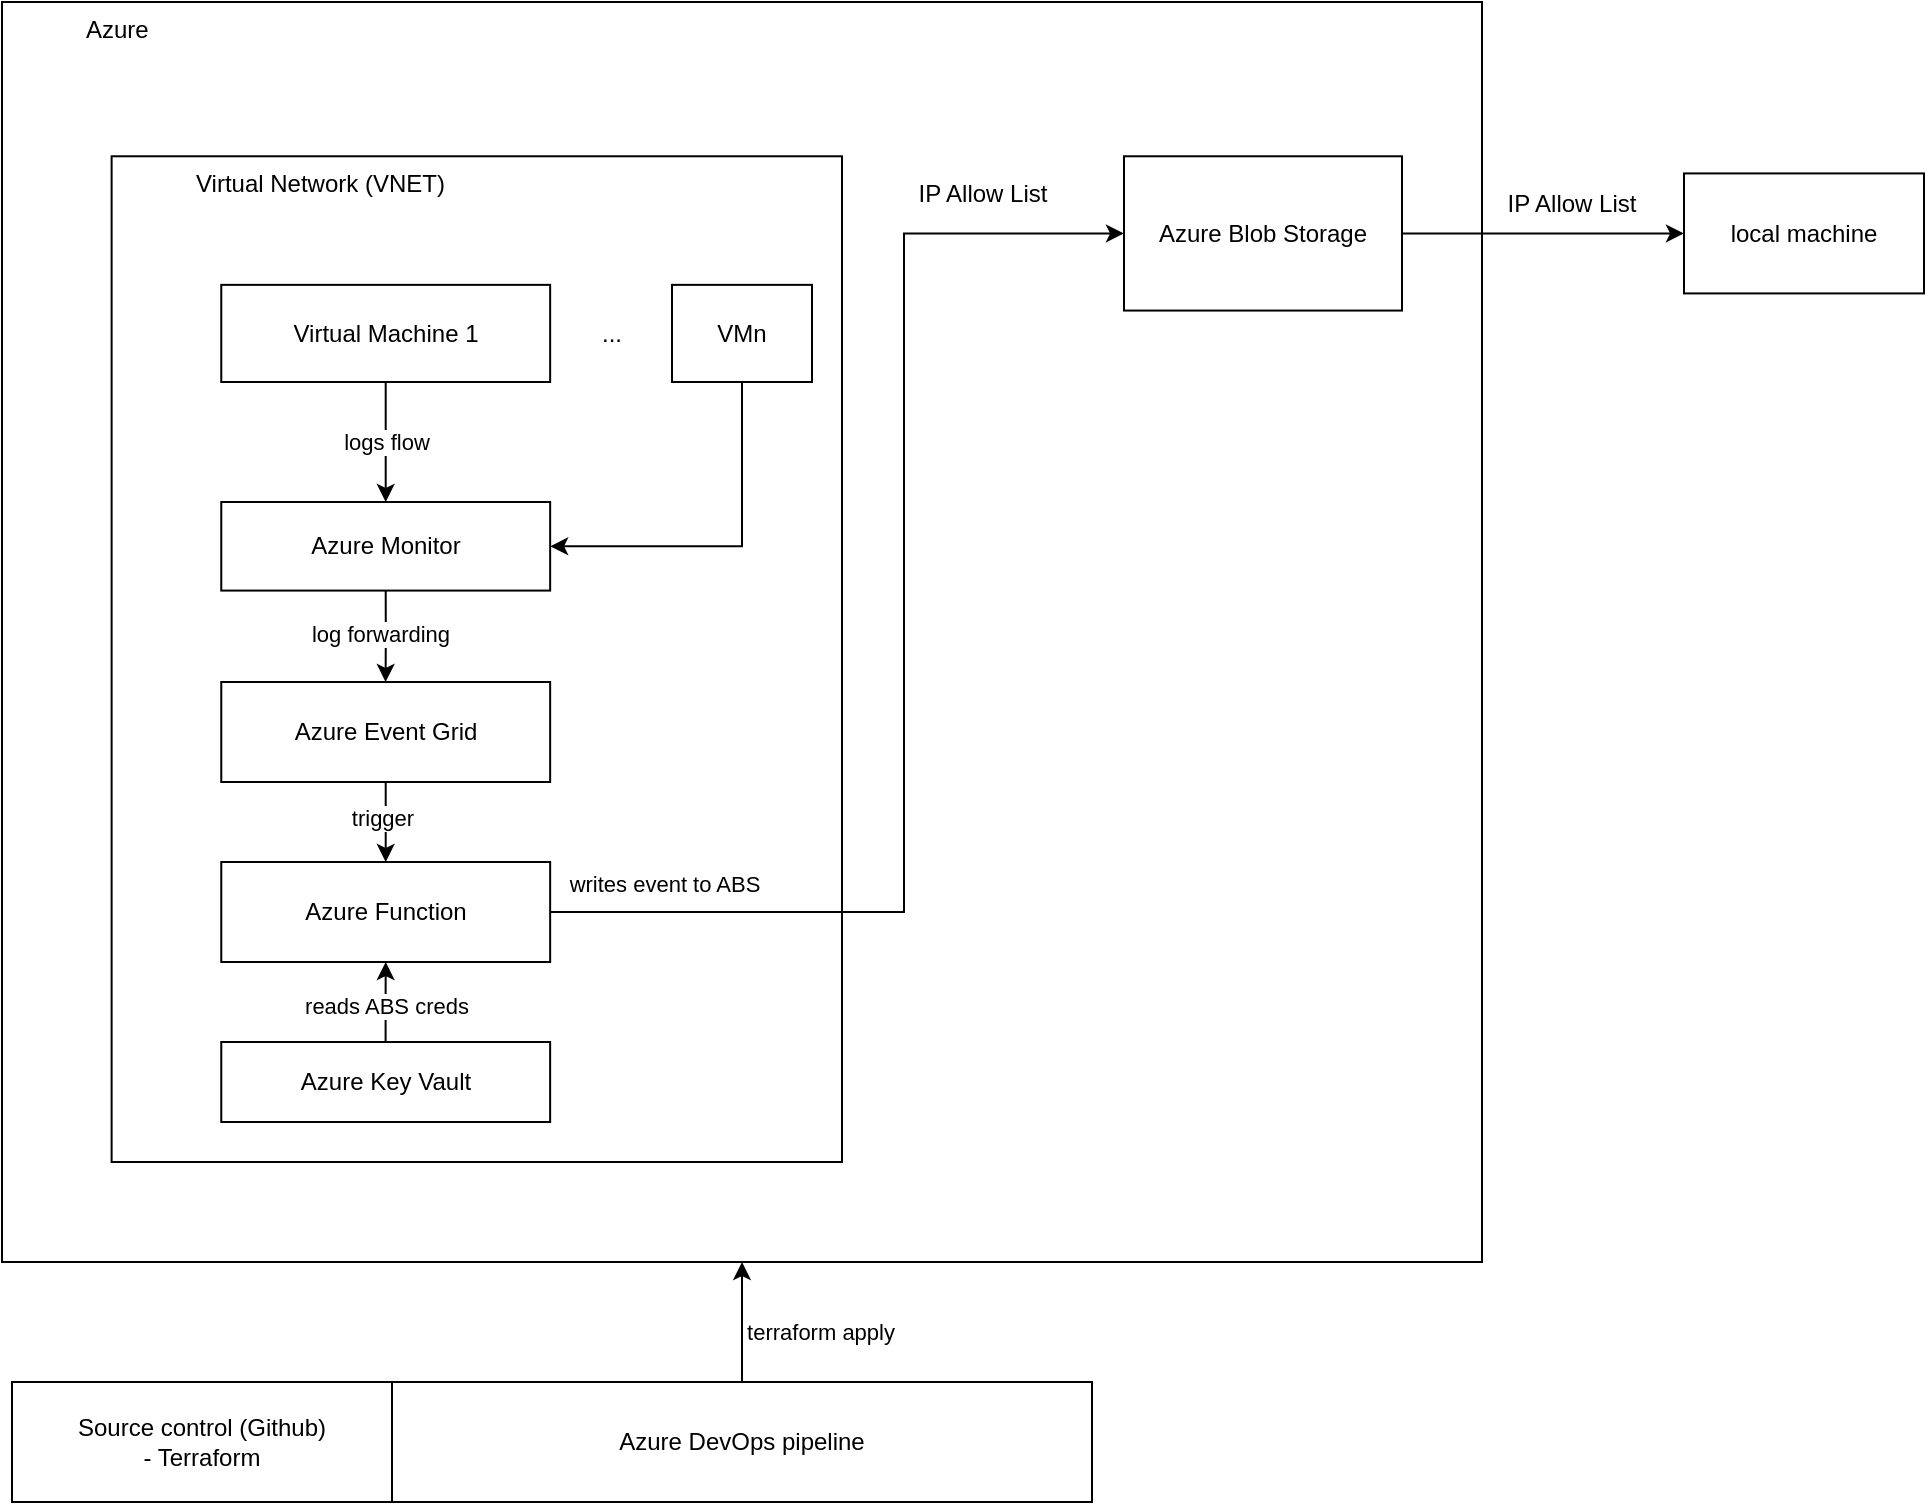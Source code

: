 <mxfile version="22.1.18" type="device">
  <diagram name="Page-1" id="PTI9X7io7suzHnXjvNAK">
    <mxGraphModel dx="1434" dy="765" grid="1" gridSize="10" guides="1" tooltips="1" connect="1" arrows="1" fold="1" page="1" pageScale="1" pageWidth="1100" pageHeight="850" math="0" shadow="0">
      <root>
        <mxCell id="0" />
        <mxCell id="1" parent="0" />
        <mxCell id="uQxak8dZ4lXUU8k6ive8-18" value="" style="group" parent="1" vertex="1" connectable="0">
          <mxGeometry x="59" y="40" width="740" height="630" as="geometry" />
        </mxCell>
        <mxCell id="uQxak8dZ4lXUU8k6ive8-17" value="&lt;blockquote style=&quot;margin: 0 0 0 40px; border: none; padding: 0px;&quot;&gt;Azure&lt;/blockquote&gt;" style="rounded=0;whiteSpace=wrap;html=1;verticalAlign=top;align=left;" parent="uQxak8dZ4lXUU8k6ive8-18" vertex="1">
          <mxGeometry width="740" height="630" as="geometry" />
        </mxCell>
        <mxCell id="uQxak8dZ4lXUU8k6ive8-4" value="&lt;blockquote style=&quot;margin: 0 0 0 40px; border: none; padding: 0px;&quot;&gt;Virtual Network (VNET)&lt;/blockquote&gt;" style="rounded=0;whiteSpace=wrap;html=1;align=left;horizontal=1;verticalAlign=top;" parent="uQxak8dZ4lXUU8k6ive8-18" vertex="1">
          <mxGeometry x="54.81" y="77.14" width="365.19" height="502.86" as="geometry" />
        </mxCell>
        <mxCell id="mPHpxzdVzJ9k4Jq0Hz0W-3" style="edgeStyle=orthogonalEdgeStyle;rounded=0;orthogonalLoop=1;jettySize=auto;html=1;exitX=0.5;exitY=1;exitDx=0;exitDy=0;entryX=0.5;entryY=0;entryDx=0;entryDy=0;" edge="1" parent="uQxak8dZ4lXUU8k6ive8-18" source="uQxak8dZ4lXUU8k6ive8-1" target="uQxak8dZ4lXUU8k6ive8-11">
          <mxGeometry relative="1" as="geometry" />
        </mxCell>
        <mxCell id="mPHpxzdVzJ9k4Jq0Hz0W-4" value="logs flow" style="edgeLabel;html=1;align=center;verticalAlign=middle;resizable=0;points=[];" vertex="1" connectable="0" parent="mPHpxzdVzJ9k4Jq0Hz0W-3">
          <mxGeometry relative="1" as="geometry">
            <mxPoint as="offset" />
          </mxGeometry>
        </mxCell>
        <mxCell id="uQxak8dZ4lXUU8k6ive8-1" value="Virtual Machine 1" style="rounded=0;whiteSpace=wrap;html=1;" parent="uQxak8dZ4lXUU8k6ive8-18" vertex="1">
          <mxGeometry x="109.63" y="141.43" width="164.444" height="48.57" as="geometry" />
        </mxCell>
        <mxCell id="uQxak8dZ4lXUU8k6ive8-2" value="Azure Blob Storage" style="rounded=0;whiteSpace=wrap;html=1;" parent="uQxak8dZ4lXUU8k6ive8-18" vertex="1">
          <mxGeometry x="561" y="77.14" width="139" height="77.14" as="geometry" />
        </mxCell>
        <mxCell id="uQxak8dZ4lXUU8k6ive8-9" style="edgeStyle=orthogonalEdgeStyle;rounded=0;orthogonalLoop=1;jettySize=auto;html=1;exitX=1;exitY=0.5;exitDx=0;exitDy=0;entryX=0;entryY=0.5;entryDx=0;entryDy=0;" parent="uQxak8dZ4lXUU8k6ive8-18" source="uQxak8dZ4lXUU8k6ive8-14" target="uQxak8dZ4lXUU8k6ive8-2" edge="1">
          <mxGeometry relative="1" as="geometry">
            <mxPoint x="575.556" y="180" as="sourcePoint" />
            <Array as="points">
              <mxPoint x="451" y="455" />
              <mxPoint x="451" y="116" />
            </Array>
          </mxGeometry>
        </mxCell>
        <mxCell id="mPHpxzdVzJ9k4Jq0Hz0W-14" value="writes event to ABS" style="edgeLabel;html=1;align=center;verticalAlign=middle;resizable=0;points=[];" vertex="1" connectable="0" parent="uQxak8dZ4lXUU8k6ive8-9">
          <mxGeometry x="-0.046" y="-3" relative="1" as="geometry">
            <mxPoint x="-123" y="107" as="offset" />
          </mxGeometry>
        </mxCell>
        <mxCell id="uQxak8dZ4lXUU8k6ive8-10" value="IP Allow List" style="text;html=1;strokeColor=none;fillColor=none;align=center;verticalAlign=middle;whiteSpace=wrap;rounded=0;" parent="uQxak8dZ4lXUU8k6ive8-18" vertex="1">
          <mxGeometry x="428.997" y="77.143" width="123.333" height="38.571" as="geometry" />
        </mxCell>
        <mxCell id="mPHpxzdVzJ9k4Jq0Hz0W-6" style="edgeStyle=orthogonalEdgeStyle;rounded=0;orthogonalLoop=1;jettySize=auto;html=1;exitX=0.5;exitY=1;exitDx=0;exitDy=0;" edge="1" parent="uQxak8dZ4lXUU8k6ive8-18" source="uQxak8dZ4lXUU8k6ive8-11" target="mPHpxzdVzJ9k4Jq0Hz0W-5">
          <mxGeometry relative="1" as="geometry" />
        </mxCell>
        <mxCell id="mPHpxzdVzJ9k4Jq0Hz0W-7" value="log forwarding" style="edgeLabel;html=1;align=center;verticalAlign=middle;resizable=0;points=[];" vertex="1" connectable="0" parent="mPHpxzdVzJ9k4Jq0Hz0W-6">
          <mxGeometry x="-0.052" y="-3" relative="1" as="geometry">
            <mxPoint as="offset" />
          </mxGeometry>
        </mxCell>
        <mxCell id="uQxak8dZ4lXUU8k6ive8-11" value="Azure Monitor" style="rounded=0;whiteSpace=wrap;html=1;" parent="uQxak8dZ4lXUU8k6ive8-18" vertex="1">
          <mxGeometry x="109.632" y="250" width="164.444" height="44.29" as="geometry" />
        </mxCell>
        <mxCell id="uQxak8dZ4lXUU8k6ive8-14" value="Azure Function" style="rounded=0;whiteSpace=wrap;html=1;" parent="uQxak8dZ4lXUU8k6ive8-18" vertex="1">
          <mxGeometry x="109.63" y="430" width="164.444" height="50" as="geometry" />
        </mxCell>
        <mxCell id="mPHpxzdVzJ9k4Jq0Hz0W-10" style="edgeStyle=orthogonalEdgeStyle;rounded=0;orthogonalLoop=1;jettySize=auto;html=1;exitX=0.5;exitY=1;exitDx=0;exitDy=0;entryX=0.5;entryY=0;entryDx=0;entryDy=0;" edge="1" parent="uQxak8dZ4lXUU8k6ive8-18" source="mPHpxzdVzJ9k4Jq0Hz0W-5" target="uQxak8dZ4lXUU8k6ive8-14">
          <mxGeometry relative="1" as="geometry" />
        </mxCell>
        <mxCell id="mPHpxzdVzJ9k4Jq0Hz0W-11" value="trigger" style="edgeLabel;html=1;align=center;verticalAlign=middle;resizable=0;points=[];" vertex="1" connectable="0" parent="mPHpxzdVzJ9k4Jq0Hz0W-10">
          <mxGeometry x="-0.1" y="-2" relative="1" as="geometry">
            <mxPoint as="offset" />
          </mxGeometry>
        </mxCell>
        <mxCell id="mPHpxzdVzJ9k4Jq0Hz0W-5" value="Azure Event Grid" style="rounded=0;whiteSpace=wrap;html=1;" vertex="1" parent="uQxak8dZ4lXUU8k6ive8-18">
          <mxGeometry x="109.63" y="340" width="164.444" height="50" as="geometry" />
        </mxCell>
        <mxCell id="mPHpxzdVzJ9k4Jq0Hz0W-12" style="edgeStyle=orthogonalEdgeStyle;rounded=0;orthogonalLoop=1;jettySize=auto;html=1;entryX=0.5;entryY=1;entryDx=0;entryDy=0;" edge="1" parent="uQxak8dZ4lXUU8k6ive8-18" source="mPHpxzdVzJ9k4Jq0Hz0W-8" target="uQxak8dZ4lXUU8k6ive8-14">
          <mxGeometry relative="1" as="geometry" />
        </mxCell>
        <mxCell id="mPHpxzdVzJ9k4Jq0Hz0W-13" value="reads ABS creds" style="edgeLabel;html=1;align=center;verticalAlign=middle;resizable=0;points=[];" vertex="1" connectable="0" parent="mPHpxzdVzJ9k4Jq0Hz0W-12">
          <mxGeometry x="-0.102" relative="1" as="geometry">
            <mxPoint as="offset" />
          </mxGeometry>
        </mxCell>
        <mxCell id="mPHpxzdVzJ9k4Jq0Hz0W-8" value="Azure Key Vault" style="rounded=0;whiteSpace=wrap;html=1;" vertex="1" parent="uQxak8dZ4lXUU8k6ive8-18">
          <mxGeometry x="109.63" y="520" width="164.44" height="40" as="geometry" />
        </mxCell>
        <mxCell id="mPHpxzdVzJ9k4Jq0Hz0W-18" style="edgeStyle=orthogonalEdgeStyle;rounded=0;orthogonalLoop=1;jettySize=auto;html=1;entryX=1;entryY=0.5;entryDx=0;entryDy=0;exitX=0.5;exitY=1;exitDx=0;exitDy=0;" edge="1" parent="uQxak8dZ4lXUU8k6ive8-18" source="mPHpxzdVzJ9k4Jq0Hz0W-15" target="uQxak8dZ4lXUU8k6ive8-11">
          <mxGeometry relative="1" as="geometry" />
        </mxCell>
        <mxCell id="mPHpxzdVzJ9k4Jq0Hz0W-15" value="VMn" style="rounded=0;whiteSpace=wrap;html=1;" vertex="1" parent="uQxak8dZ4lXUU8k6ive8-18">
          <mxGeometry x="335" y="141.43" width="70" height="48.57" as="geometry" />
        </mxCell>
        <mxCell id="mPHpxzdVzJ9k4Jq0Hz0W-19" value="..." style="text;html=1;strokeColor=none;fillColor=none;align=center;verticalAlign=middle;whiteSpace=wrap;rounded=0;" vertex="1" parent="uQxak8dZ4lXUU8k6ive8-18">
          <mxGeometry x="275" y="150.72" width="60" height="30" as="geometry" />
        </mxCell>
        <mxCell id="uQxak8dZ4lXUU8k6ive8-19" value="Source control (Github)&lt;br&gt;- Terraform" style="rounded=0;whiteSpace=wrap;html=1;" parent="1" vertex="1">
          <mxGeometry x="64" y="730" width="190" height="60" as="geometry" />
        </mxCell>
        <mxCell id="uQxak8dZ4lXUU8k6ive8-20" value="Azure DevOps pipeline" style="rounded=0;whiteSpace=wrap;html=1;" parent="1" vertex="1">
          <mxGeometry x="254" y="730" width="350" height="60" as="geometry" />
        </mxCell>
        <mxCell id="uQxak8dZ4lXUU8k6ive8-21" style="edgeStyle=orthogonalEdgeStyle;rounded=0;orthogonalLoop=1;jettySize=auto;html=1;exitX=0.5;exitY=0;exitDx=0;exitDy=0;" parent="1" source="uQxak8dZ4lXUU8k6ive8-20" target="uQxak8dZ4lXUU8k6ive8-17" edge="1">
          <mxGeometry relative="1" as="geometry" />
        </mxCell>
        <mxCell id="uQxak8dZ4lXUU8k6ive8-23" value="terraform apply" style="edgeLabel;html=1;align=center;verticalAlign=middle;resizable=0;points=[];" parent="uQxak8dZ4lXUU8k6ive8-21" vertex="1" connectable="0">
          <mxGeometry x="-0.072" y="2" relative="1" as="geometry">
            <mxPoint x="41" y="3" as="offset" />
          </mxGeometry>
        </mxCell>
        <mxCell id="uQxak8dZ4lXUU8k6ive8-22" value="local machine" style="rounded=0;whiteSpace=wrap;html=1;" parent="1" vertex="1">
          <mxGeometry x="900" y="125.71" width="120" height="60" as="geometry" />
        </mxCell>
        <mxCell id="uQxak8dZ4lXUU8k6ive8-25" value="IP Allow List" style="text;html=1;strokeColor=none;fillColor=none;align=center;verticalAlign=middle;whiteSpace=wrap;rounded=0;" parent="1" vertex="1">
          <mxGeometry x="799" y="125.71" width="90" height="30" as="geometry" />
        </mxCell>
        <mxCell id="uQxak8dZ4lXUU8k6ive8-26" style="edgeStyle=orthogonalEdgeStyle;rounded=0;orthogonalLoop=1;jettySize=auto;html=1;exitX=1;exitY=0.5;exitDx=0;exitDy=0;entryX=0;entryY=0.5;entryDx=0;entryDy=0;" parent="1" source="uQxak8dZ4lXUU8k6ive8-2" target="uQxak8dZ4lXUU8k6ive8-22" edge="1">
          <mxGeometry relative="1" as="geometry" />
        </mxCell>
      </root>
    </mxGraphModel>
  </diagram>
</mxfile>
